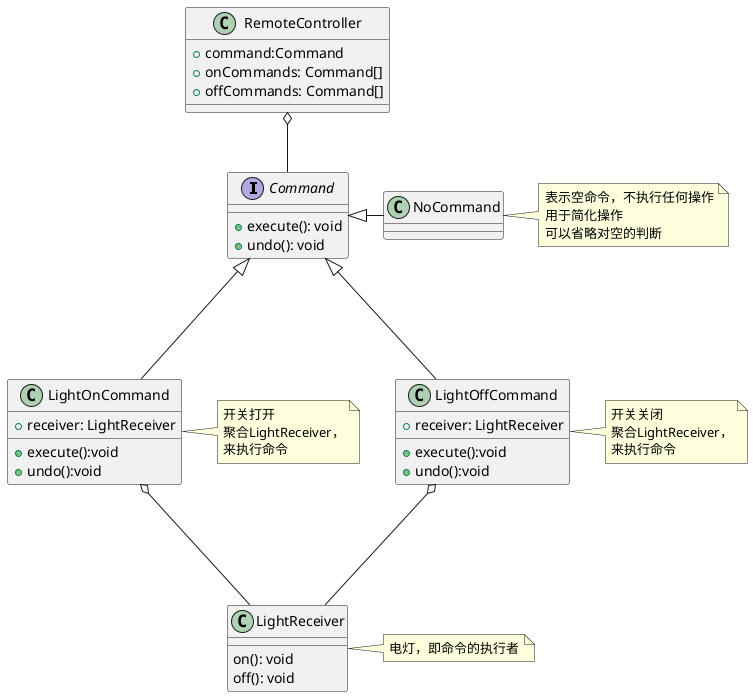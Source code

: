 @startuml

interface Command{
    + execute(): void
    + undo(): void
}

'与电灯相关的命令
class LightOnCommand{
    + receiver: LightReceiver
    + execute():void
    + undo():void
}

'与电灯相关的命令
class LightOffCommand{
    + receiver: LightReceiver
    + execute():void
    + undo():void
}


class NoCommand{
}

class LightReceiver{
    on(): void
    off(): void
}

'遥控器
class RemoteController{
    + command:Command
    + onCommands: Command[]
    + offCommands: Command[]
}


class NoCommand{
}

note right of NoCommand
表示空命令，不执行任何操作
用于简化操作
可以省略对空的判断
end note

note right of LightReceiver
电灯，即命令的执行者
end note

note right of LightOnCommand
开关打开
聚合LightReceiver，
来执行命令
end note

note right of LightOffCommand
开关关闭
聚合LightReceiver，
来执行命令
end note


RemoteController o-- Command

Command <|--- LightOnCommand
Command <|--- LightOffCommand
Command <|--right- NoCommand

LightOnCommand o--- LightReceiver
LightOffCommand o--- LightReceiver

@enduml

@startuml
Client .up.> LightOnCommand
Client .up.> LightOffCommand
Client .up.> LightReceiver
Client .up.> RemoteController
@enduml
